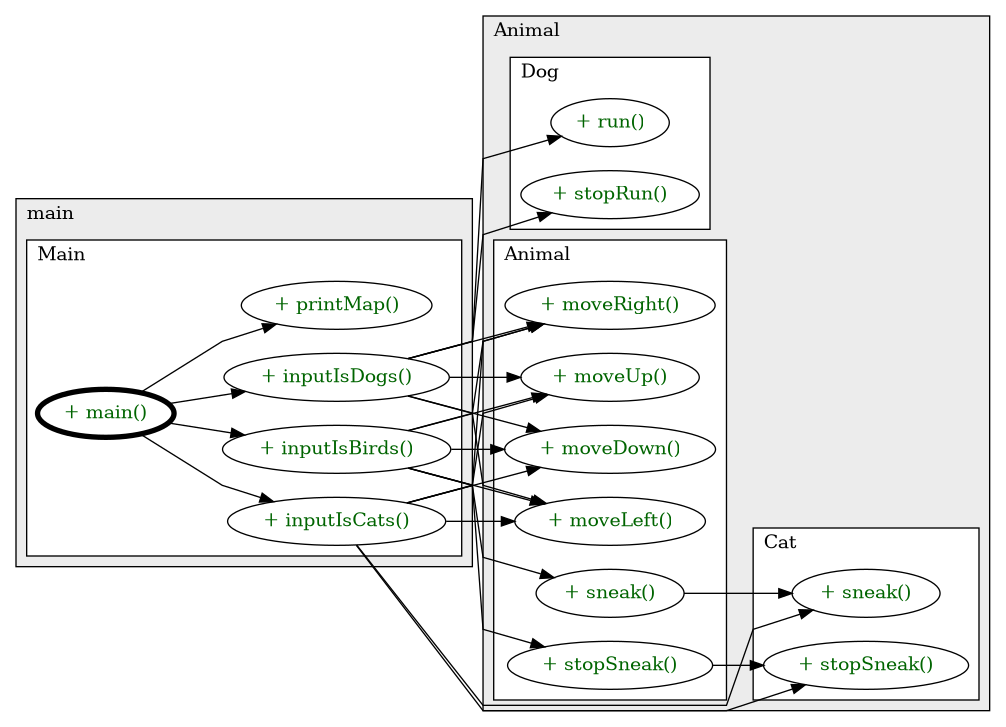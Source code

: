@startuml

/' diagram meta data start
config=CallConfiguration;
{
  "rootMethod": "main.Main#main(String[])",
  "projectClassification": {
    "searchMode": "OpenProject", // OpenProject, AllProjects
    "includedProjects": "",
    "pathEndKeywords": "*.impl",
    "isClientPath": "",
    "isClientName": "",
    "isTestPath": "",
    "isTestName": "",
    "isMappingPath": "",
    "isMappingName": "",
    "isDataAccessPath": "",
    "isDataAccessName": "",
    "isDataStructurePath": "",
    "isDataStructureName": "",
    "isInterfaceStructuresPath": "",
    "isInterfaceStructuresName": "",
    "isEntryPointPath": "",
    "isEntryPointName": "",
    "treatFinalFieldsAsMandatory": false
  },
  "graphRestriction": {
    "classPackageExcludeFilter": "",
    "classPackageIncludeFilter": "",
    "classNameExcludeFilter": "",
    "classNameIncludeFilter": "",
    "methodNameExcludeFilter": "",
    "methodNameIncludeFilter": "",
    "removeByInheritance": "", // inheritance/annotation based filtering is done in a second step
    "removeByAnnotation": "",
    "removeByClassPackage": "", // cleanup the graph after inheritance/annotation based filtering is done
    "removeByClassName": "",
    "cutMappings": false,
    "cutEnum": true,
    "cutTests": true,
    "cutClient": true,
    "cutDataAccess": true,
    "cutInterfaceStructures": true,
    "cutDataStructures": true,
    "cutGetterAndSetter": true,
    "cutConstructors": true
  },
  "graphTraversal": {
    "forwardDepth": 3,
    "backwardDepth": 3,
    "classPackageExcludeFilter": "",
    "classPackageIncludeFilter": "",
    "classNameExcludeFilter": "",
    "classNameIncludeFilter": "",
    "methodNameExcludeFilter": "",
    "methodNameIncludeFilter": "",
    "hideMappings": false,
    "hideDataStructures": false,
    "hidePrivateMethods": true,
    "hideInterfaceCalls": true, // indirection: implementation -> interface (is hidden) -> implementation
    "onlyShowApplicationEntryPoints": false, // root node is included
    "useMethodCallsForStructureDiagram": "ForwardOnly" // ForwardOnly, BothDirections, No
  },
  "details": {
    "aggregation": "GroupByClass", // ByClass, GroupByClass, None
    "showMethodParametersTypes": false,
    "showMethodParametersNames": false,
    "showMethodReturnType": false,
    "showPackageLevels": 2,
    "showCallOrder": false,
    "edgeMode": "MethodsOnly", // TypesOnly, MethodsOnly, TypesAndMethods, MethodsAndDirectTypeUsage
    "showDetailedClassStructure": false
  },
  "rootClass": "main.Main",
  "extensionCallbackMethod": "" // qualified.class.name#methodName - signature: public static String method(String)
}
diagram meta data end '/



digraph g {
    rankdir="LR"
    splines=polyline
    

'nodes 
subgraph cluster_1965718044 { 
   	label=Animal
	labeljust=l
	fillcolor="#ececec"
	style=filled
   
   subgraph cluster_1996619190 { 
   	label=Dog
	labeljust=l
	fillcolor=white
	style=filled
   
   Dog1965718044XXXrun0[
	label="+ run()"
	style=filled
	fillcolor=white
	tooltip="Dog

null"
	fontcolor=darkgreen
];

Dog1965718044XXXstopRun0[
	label="+ stopRun()"
	style=filled
	fillcolor=white
	tooltip="Dog

null"
	fontcolor=darkgreen
];
} 

subgraph cluster_1996620572 { 
   	label=Cat
	labeljust=l
	fillcolor=white
	style=filled
   
   Cat1965718044XXXsneak0[
	label="+ sneak()"
	style=filled
	fillcolor=white
	tooltip="Cat

null"
	fontcolor=darkgreen
];

Cat1965718044XXXstopSneak0[
	label="+ stopSneak()"
	style=filled
	fillcolor=white
	tooltip="Cat

null"
	fontcolor=darkgreen
];
} 

subgraph cluster_366850514 { 
   	label=Animal
	labeljust=l
	fillcolor=white
	style=filled
   
   Animal1965718044XXXmoveDown0[
	label="+ moveDown()"
	style=filled
	fillcolor=white
	tooltip="Animal

null"
	fontcolor=darkgreen
];

Animal1965718044XXXmoveLeft0[
	label="+ moveLeft()"
	style=filled
	fillcolor=white
	tooltip="Animal

null"
	fontcolor=darkgreen
];

Animal1965718044XXXmoveRight0[
	label="+ moveRight()"
	style=filled
	fillcolor=white
	tooltip="Animal

null"
	fontcolor=darkgreen
];

Animal1965718044XXXmoveUp0[
	label="+ moveUp()"
	style=filled
	fillcolor=white
	tooltip="Animal

null"
	fontcolor=darkgreen
];

Animal1965718044XXXsneak0[
	label="+ sneak()"
	style=filled
	fillcolor=white
	tooltip="Animal

null"
	fontcolor=darkgreen
];

Animal1965718044XXXstopSneak0[
	label="+ stopSneak()"
	style=filled
	fillcolor=white
	tooltip="Animal

null"
	fontcolor=darkgreen
];
} 
} 

subgraph cluster_3343801 { 
   	label=main
	labeljust=l
	fillcolor="#ececec"
	style=filled
   
   subgraph cluster_297445138 { 
   	label=Main
	labeljust=l
	fillcolor=white
	style=filled
   
   Main3343801XXXinputIsBirds1221211392[
	label="+ inputIsBirds()"
	style=filled
	fillcolor=white
	tooltip="Main

null"
	fontcolor=darkgreen
];

Main3343801XXXinputIsCats177963373[
	label="+ inputIsCats()"
	style=filled
	fillcolor=white
	tooltip="Main

null"
	fontcolor=darkgreen
];

Main3343801XXXinputIsDogs178006215[
	label="+ inputIsDogs()"
	style=filled
	fillcolor=white
	tooltip="Main

null"
	fontcolor=darkgreen
];

Main3343801XXXmain1859653459[
	label="+ main()"
	style=filled
	fillcolor=white
	tooltip="Main

null"
	penwidth=4
	fontcolor=darkgreen
];

Main3343801XXXprintMap1777130652[
	label="+ printMap()"
	style=filled
	fillcolor=white
	tooltip="Main

null"
	fontcolor=darkgreen
];
} 
} 

'edges    
Animal1965718044XXXsneak0 -> Cat1965718044XXXsneak0;
Animal1965718044XXXstopSneak0 -> Cat1965718044XXXstopSneak0;
Main3343801XXXinputIsBirds1221211392 -> Animal1965718044XXXmoveDown0;
Main3343801XXXinputIsBirds1221211392 -> Animal1965718044XXXmoveLeft0;
Main3343801XXXinputIsBirds1221211392 -> Animal1965718044XXXmoveRight0;
Main3343801XXXinputIsBirds1221211392 -> Animal1965718044XXXmoveUp0;
Main3343801XXXinputIsBirds1221211392 -> Animal1965718044XXXsneak0;
Main3343801XXXinputIsBirds1221211392 -> Animal1965718044XXXstopSneak0;
Main3343801XXXinputIsCats177963373 -> Animal1965718044XXXmoveDown0;
Main3343801XXXinputIsCats177963373 -> Animal1965718044XXXmoveLeft0;
Main3343801XXXinputIsCats177963373 -> Animal1965718044XXXmoveRight0;
Main3343801XXXinputIsCats177963373 -> Animal1965718044XXXmoveUp0;
Main3343801XXXinputIsCats177963373 -> Cat1965718044XXXsneak0;
Main3343801XXXinputIsCats177963373 -> Cat1965718044XXXstopSneak0;
Main3343801XXXinputIsDogs178006215 -> Animal1965718044XXXmoveDown0;
Main3343801XXXinputIsDogs178006215 -> Animal1965718044XXXmoveLeft0;
Main3343801XXXinputIsDogs178006215 -> Animal1965718044XXXmoveRight0;
Main3343801XXXinputIsDogs178006215 -> Animal1965718044XXXmoveUp0;
Main3343801XXXinputIsDogs178006215 -> Dog1965718044XXXrun0;
Main3343801XXXinputIsDogs178006215 -> Dog1965718044XXXstopRun0;
Main3343801XXXmain1859653459 -> Main3343801XXXinputIsBirds1221211392;
Main3343801XXXmain1859653459 -> Main3343801XXXinputIsCats177963373;
Main3343801XXXmain1859653459 -> Main3343801XXXinputIsDogs178006215;
Main3343801XXXmain1859653459 -> Main3343801XXXprintMap1777130652;
    
}
@enduml